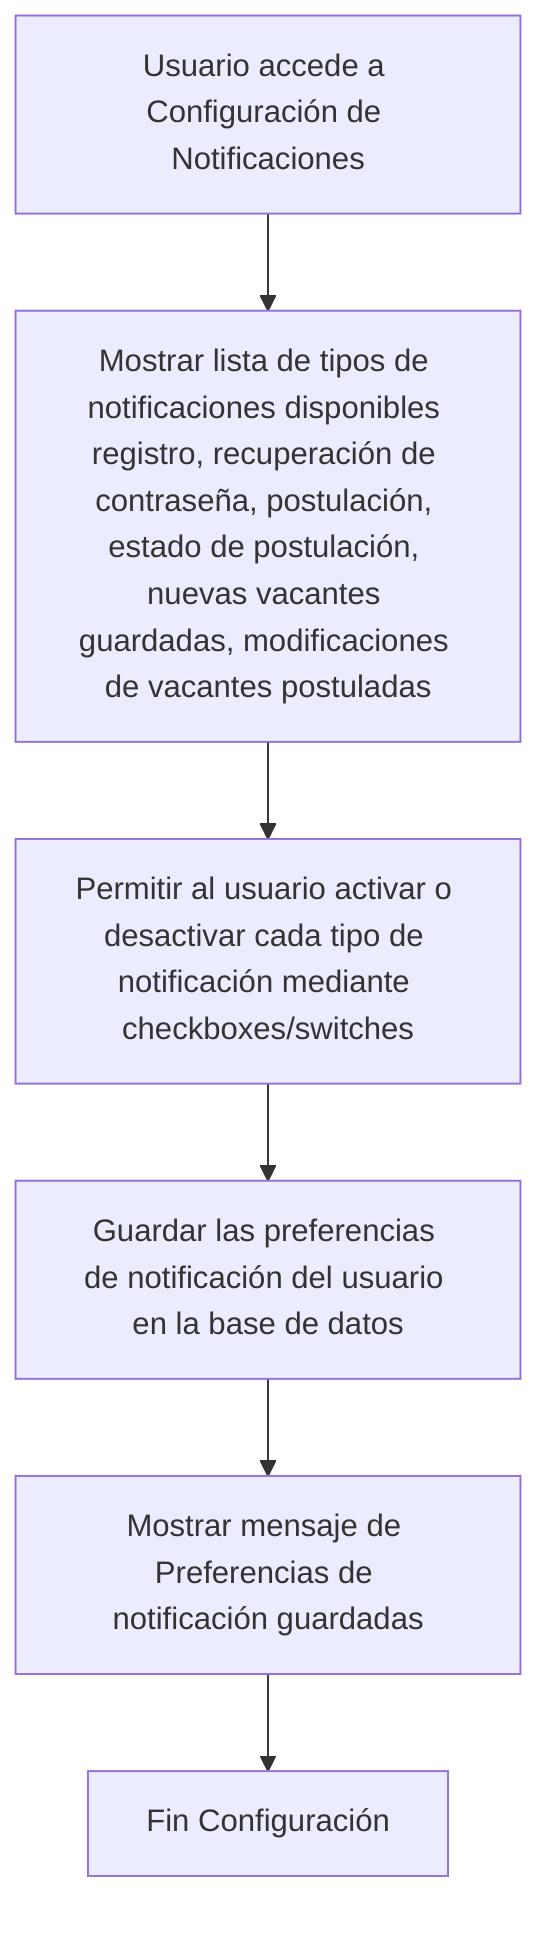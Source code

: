 graph TD
    A[Usuario accede a Configuración de Notificaciones] --> B[Mostrar lista de tipos de notificaciones disponibles registro, recuperación de contraseña, postulación, estado de postulación, nuevas vacantes guardadas, modificaciones de vacantes postuladas];
    B --> C[Permitir al usuario activar o desactivar cada tipo de notificación mediante checkboxes/switches];
    C --> D[Guardar las preferencias de notificación del usuario en la base de datos];
    D --> E[Mostrar mensaje de Preferencias de notificación guardadas];
    E --> F[Fin Configuración];


%%     comentarios
%%     Desglose de los Diagramas de Flujo de I.6:

%%     I.6.1 Envío de Notificaciones por Correo Electrónico: Este diagrama generaliza el proceso de envío de cualquier tipo de notificación por correo electrónico. Los eventos disparadores específicos se detallaron en las secciones correspondientes (ej., el registro dispara la notificación de confirmación, la postulación dispara la notificación de confirmación de postulación, etc.).
%%     I.6.2 Configurar Tipos de Notificaciones: Muestra cómo el usuario puede gestionar qué tipos de notificaciones desea recibir, activando o desactivando las opciones disponibles.

%% Con esto, hemos transpuesto todas las historias de usuario proporcionadas a diagramas de flujo. Espero que te sean de gran utilidad para visualizar y entender el funcionamiento del sistema de gestión de interesados en la búsqueda de trabajo.